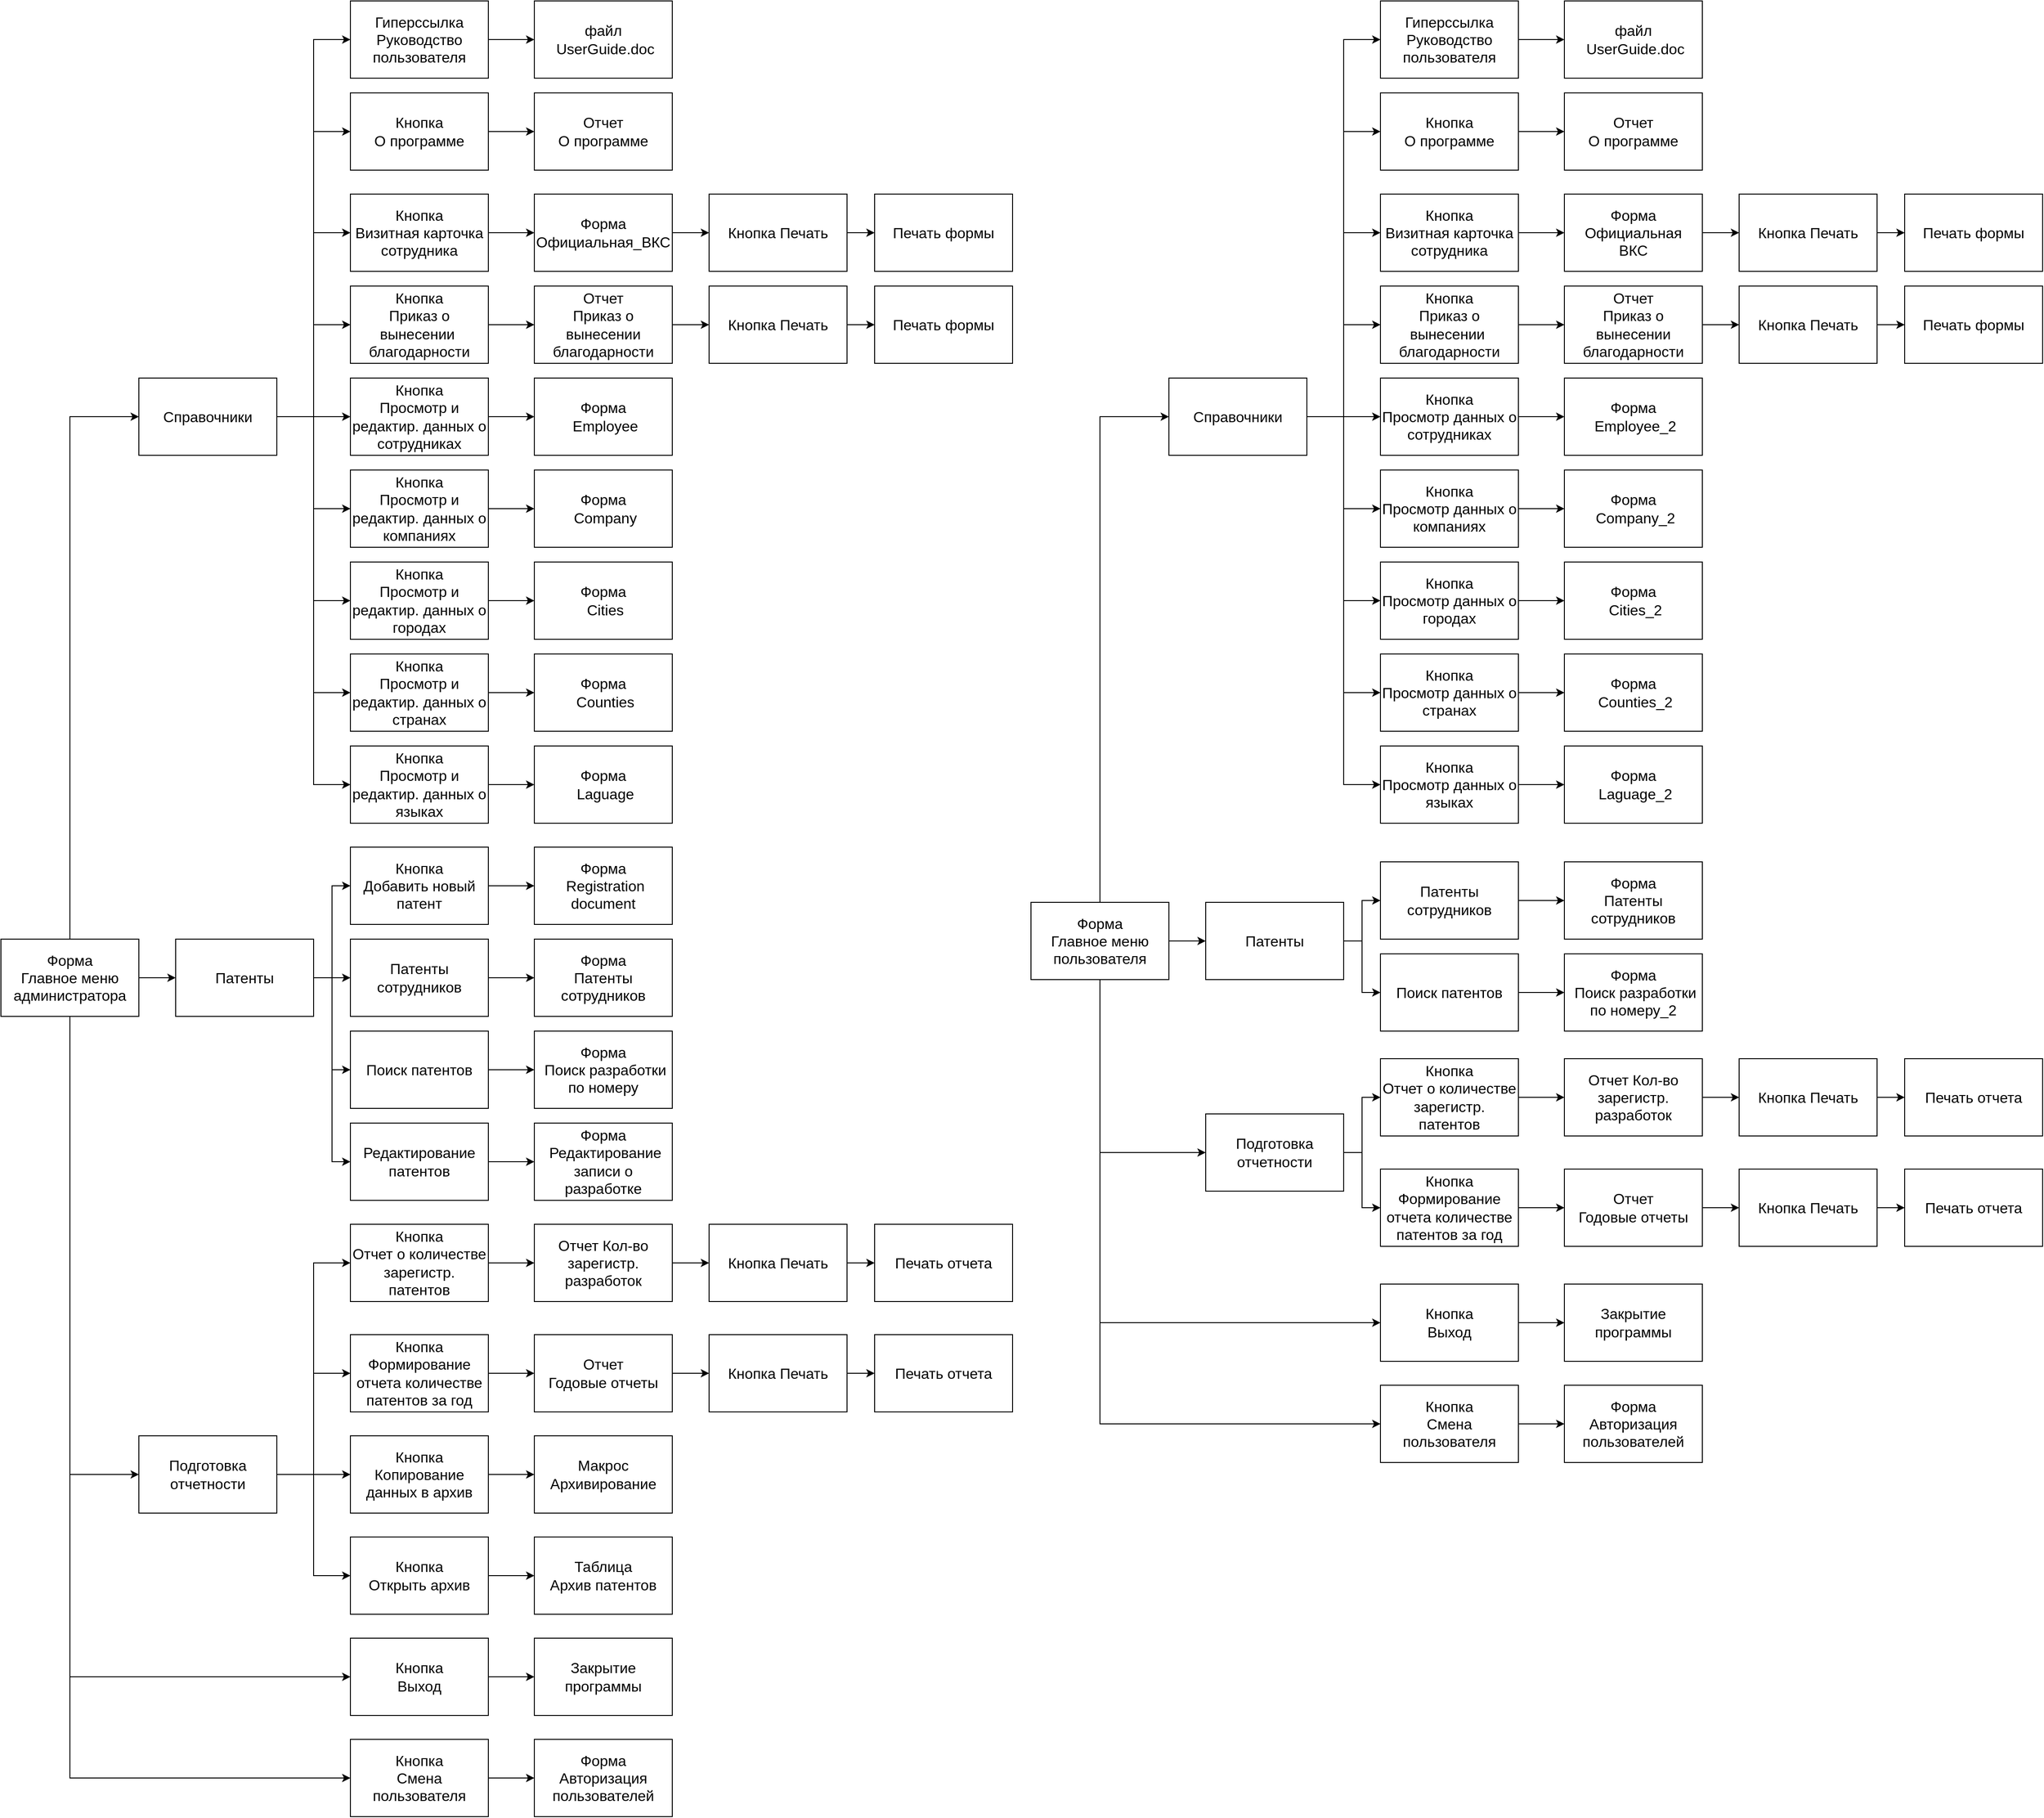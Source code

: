 <mxfile version="14.2.3" type="github">
  <diagram id="-_o99s0oShrrqCKARsHM" name="Page-1">
    <mxGraphModel dx="2583" dy="1440" grid="1" gridSize="10" guides="1" tooltips="1" connect="1" arrows="1" fold="1" page="1" pageScale="1" pageWidth="1169" pageHeight="827" math="0" shadow="0">
      <root>
        <mxCell id="0" />
        <mxCell id="1" parent="0" />
        <mxCell id="aqdA4Xq4WzRV1AeCbZL5-43" style="edgeStyle=orthogonalEdgeStyle;rounded=0;orthogonalLoop=1;jettySize=auto;html=1;entryX=0;entryY=0.5;entryDx=0;entryDy=0;" parent="1" source="aqdA4Xq4WzRV1AeCbZL5-1" target="aqdA4Xq4WzRV1AeCbZL5-6" edge="1">
          <mxGeometry relative="1" as="geometry" />
        </mxCell>
        <mxCell id="aqdA4Xq4WzRV1AeCbZL5-59" style="edgeStyle=orthogonalEdgeStyle;rounded=0;orthogonalLoop=1;jettySize=auto;html=1;entryX=0;entryY=0.5;entryDx=0;entryDy=0;" parent="1" source="aqdA4Xq4WzRV1AeCbZL5-1" target="aqdA4Xq4WzRV1AeCbZL5-5" edge="1">
          <mxGeometry relative="1" as="geometry" />
        </mxCell>
        <mxCell id="aqdA4Xq4WzRV1AeCbZL5-60" style="edgeStyle=orthogonalEdgeStyle;rounded=0;orthogonalLoop=1;jettySize=auto;html=1;entryX=0;entryY=0.5;entryDx=0;entryDy=0;" parent="1" source="aqdA4Xq4WzRV1AeCbZL5-1" target="aqdA4Xq4WzRV1AeCbZL5-7" edge="1">
          <mxGeometry relative="1" as="geometry" />
        </mxCell>
        <mxCell id="kyar_HBJc0maMjDoJkyj-34" style="edgeStyle=orthogonalEdgeStyle;rounded=0;orthogonalLoop=1;jettySize=auto;html=1;entryX=0;entryY=0.5;entryDx=0;entryDy=0;" edge="1" parent="1" source="aqdA4Xq4WzRV1AeCbZL5-1" target="aqdA4Xq4WzRV1AeCbZL5-3">
          <mxGeometry relative="1" as="geometry">
            <Array as="points">
              <mxPoint x="135" y="1832" />
            </Array>
          </mxGeometry>
        </mxCell>
        <mxCell id="kyar_HBJc0maMjDoJkyj-35" style="edgeStyle=orthogonalEdgeStyle;rounded=0;orthogonalLoop=1;jettySize=auto;html=1;entryX=0;entryY=0.5;entryDx=0;entryDy=0;" edge="1" parent="1" source="aqdA4Xq4WzRV1AeCbZL5-1" target="kyar_HBJc0maMjDoJkyj-32">
          <mxGeometry relative="1" as="geometry">
            <Array as="points">
              <mxPoint x="135" y="1942" />
            </Array>
          </mxGeometry>
        </mxCell>
        <mxCell id="aqdA4Xq4WzRV1AeCbZL5-1" value="&lt;font style=&quot;font-size: 16px&quot;&gt;Форма &lt;br&gt;Главное меню администратора&lt;/font&gt;" style="rounded=0;whiteSpace=wrap;html=1;" parent="1" vertex="1">
          <mxGeometry x="60" y="1030" width="150" height="84" as="geometry" />
        </mxCell>
        <mxCell id="aqdA4Xq4WzRV1AeCbZL5-52" style="edgeStyle=orthogonalEdgeStyle;rounded=0;orthogonalLoop=1;jettySize=auto;html=1;entryX=0;entryY=0.5;entryDx=0;entryDy=0;" parent="1" source="aqdA4Xq4WzRV1AeCbZL5-3" target="aqdA4Xq4WzRV1AeCbZL5-4" edge="1">
          <mxGeometry relative="1" as="geometry" />
        </mxCell>
        <mxCell id="aqdA4Xq4WzRV1AeCbZL5-3" value="&lt;font style=&quot;font-size: 16px&quot;&gt;Кнопка &lt;br&gt;Выход&lt;/font&gt;" style="rounded=0;whiteSpace=wrap;html=1;" parent="1" vertex="1">
          <mxGeometry x="440" y="1790" width="150" height="84" as="geometry" />
        </mxCell>
        <mxCell id="aqdA4Xq4WzRV1AeCbZL5-4" value="&lt;font style=&quot;font-size: 16px&quot;&gt;Закрытие программы&lt;/font&gt;" style="rounded=0;whiteSpace=wrap;html=1;" parent="1" vertex="1">
          <mxGeometry x="640" y="1790" width="150" height="84" as="geometry" />
        </mxCell>
        <mxCell id="aqdA4Xq4WzRV1AeCbZL5-32" style="edgeStyle=orthogonalEdgeStyle;rounded=0;orthogonalLoop=1;jettySize=auto;html=1;entryX=0;entryY=0.5;entryDx=0;entryDy=0;" parent="1" source="aqdA4Xq4WzRV1AeCbZL5-5" target="aqdA4Xq4WzRV1AeCbZL5-22" edge="1">
          <mxGeometry relative="1" as="geometry" />
        </mxCell>
        <mxCell id="aqdA4Xq4WzRV1AeCbZL5-33" style="edgeStyle=orthogonalEdgeStyle;rounded=0;orthogonalLoop=1;jettySize=auto;html=1;entryX=0;entryY=0.5;entryDx=0;entryDy=0;" parent="1" source="aqdA4Xq4WzRV1AeCbZL5-5" target="aqdA4Xq4WzRV1AeCbZL5-20" edge="1">
          <mxGeometry relative="1" as="geometry" />
        </mxCell>
        <mxCell id="aqdA4Xq4WzRV1AeCbZL5-34" style="edgeStyle=orthogonalEdgeStyle;rounded=0;orthogonalLoop=1;jettySize=auto;html=1;entryX=0;entryY=0.5;entryDx=0;entryDy=0;" parent="1" source="aqdA4Xq4WzRV1AeCbZL5-5" target="aqdA4Xq4WzRV1AeCbZL5-18" edge="1">
          <mxGeometry relative="1" as="geometry" />
        </mxCell>
        <mxCell id="aqdA4Xq4WzRV1AeCbZL5-35" style="edgeStyle=orthogonalEdgeStyle;rounded=0;orthogonalLoop=1;jettySize=auto;html=1;entryX=0;entryY=0.5;entryDx=0;entryDy=0;" parent="1" source="aqdA4Xq4WzRV1AeCbZL5-5" target="aqdA4Xq4WzRV1AeCbZL5-16" edge="1">
          <mxGeometry relative="1" as="geometry" />
        </mxCell>
        <mxCell id="aqdA4Xq4WzRV1AeCbZL5-36" style="edgeStyle=orthogonalEdgeStyle;rounded=0;orthogonalLoop=1;jettySize=auto;html=1;entryX=0;entryY=0.5;entryDx=0;entryDy=0;" parent="1" source="aqdA4Xq4WzRV1AeCbZL5-5" target="aqdA4Xq4WzRV1AeCbZL5-14" edge="1">
          <mxGeometry relative="1" as="geometry" />
        </mxCell>
        <mxCell id="kyar_HBJc0maMjDoJkyj-5" style="edgeStyle=orthogonalEdgeStyle;rounded=0;orthogonalLoop=1;jettySize=auto;html=1;entryX=0;entryY=0.5;entryDx=0;entryDy=0;" edge="1" parent="1" source="aqdA4Xq4WzRV1AeCbZL5-5" target="kyar_HBJc0maMjDoJkyj-1">
          <mxGeometry relative="1" as="geometry" />
        </mxCell>
        <mxCell id="kyar_HBJc0maMjDoJkyj-6" style="edgeStyle=orthogonalEdgeStyle;rounded=0;orthogonalLoop=1;jettySize=auto;html=1;entryX=0;entryY=0.5;entryDx=0;entryDy=0;" edge="1" parent="1" source="aqdA4Xq4WzRV1AeCbZL5-5" target="kyar_HBJc0maMjDoJkyj-2">
          <mxGeometry relative="1" as="geometry" />
        </mxCell>
        <mxCell id="kyar_HBJc0maMjDoJkyj-7" style="edgeStyle=orthogonalEdgeStyle;rounded=0;orthogonalLoop=1;jettySize=auto;html=1;entryX=0;entryY=0.5;entryDx=0;entryDy=0;" edge="1" parent="1" source="aqdA4Xq4WzRV1AeCbZL5-5" target="kyar_HBJc0maMjDoJkyj-3">
          <mxGeometry relative="1" as="geometry" />
        </mxCell>
        <mxCell id="kyar_HBJc0maMjDoJkyj-8" style="edgeStyle=orthogonalEdgeStyle;rounded=0;orthogonalLoop=1;jettySize=auto;html=1;entryX=0;entryY=0.5;entryDx=0;entryDy=0;" edge="1" parent="1" source="aqdA4Xq4WzRV1AeCbZL5-5" target="kyar_HBJc0maMjDoJkyj-4">
          <mxGeometry relative="1" as="geometry" />
        </mxCell>
        <mxCell id="aqdA4Xq4WzRV1AeCbZL5-5" value="&lt;font style=&quot;font-size: 16px&quot;&gt;Справочники&lt;/font&gt;" style="rounded=0;whiteSpace=wrap;html=1;" parent="1" vertex="1">
          <mxGeometry x="210" y="420" width="150" height="84" as="geometry" />
        </mxCell>
        <mxCell id="aqdA4Xq4WzRV1AeCbZL5-44" style="edgeStyle=orthogonalEdgeStyle;rounded=0;orthogonalLoop=1;jettySize=auto;html=1;entryX=0;entryY=0.5;entryDx=0;entryDy=0;" parent="1" source="aqdA4Xq4WzRV1AeCbZL5-6" target="aqdA4Xq4WzRV1AeCbZL5-25" edge="1">
          <mxGeometry relative="1" as="geometry" />
        </mxCell>
        <mxCell id="kyar_HBJc0maMjDoJkyj-28" style="edgeStyle=orthogonalEdgeStyle;rounded=0;orthogonalLoop=1;jettySize=auto;html=1;entryX=0;entryY=0.5;entryDx=0;entryDy=0;" edge="1" parent="1" source="aqdA4Xq4WzRV1AeCbZL5-6" target="kyar_HBJc0maMjDoJkyj-15">
          <mxGeometry relative="1" as="geometry" />
        </mxCell>
        <mxCell id="kyar_HBJc0maMjDoJkyj-29" style="edgeStyle=orthogonalEdgeStyle;rounded=0;orthogonalLoop=1;jettySize=auto;html=1;entryX=0;entryY=0.5;entryDx=0;entryDy=0;" edge="1" parent="1" source="aqdA4Xq4WzRV1AeCbZL5-6" target="kyar_HBJc0maMjDoJkyj-16">
          <mxGeometry relative="1" as="geometry" />
        </mxCell>
        <mxCell id="kyar_HBJc0maMjDoJkyj-30" style="edgeStyle=orthogonalEdgeStyle;rounded=0;orthogonalLoop=1;jettySize=auto;html=1;entryX=0;entryY=0.5;entryDx=0;entryDy=0;" edge="1" parent="1" source="aqdA4Xq4WzRV1AeCbZL5-6" target="kyar_HBJc0maMjDoJkyj-17">
          <mxGeometry relative="1" as="geometry" />
        </mxCell>
        <mxCell id="aqdA4Xq4WzRV1AeCbZL5-6" value="&lt;font style=&quot;font-size: 16px&quot;&gt;Патенты&lt;/font&gt;" style="rounded=0;whiteSpace=wrap;html=1;" parent="1" vertex="1">
          <mxGeometry x="250" y="1030" width="150" height="84" as="geometry" />
        </mxCell>
        <mxCell id="aqdA4Xq4WzRV1AeCbZL5-55" style="edgeStyle=orthogonalEdgeStyle;rounded=0;orthogonalLoop=1;jettySize=auto;html=1;entryX=0;entryY=0.5;entryDx=0;entryDy=0;" parent="1" source="aqdA4Xq4WzRV1AeCbZL5-7" target="aqdA4Xq4WzRV1AeCbZL5-12" edge="1">
          <mxGeometry relative="1" as="geometry" />
        </mxCell>
        <mxCell id="aqdA4Xq4WzRV1AeCbZL5-56" style="edgeStyle=orthogonalEdgeStyle;rounded=0;orthogonalLoop=1;jettySize=auto;html=1;entryX=0;entryY=0.5;entryDx=0;entryDy=0;" parent="1" source="aqdA4Xq4WzRV1AeCbZL5-7" target="aqdA4Xq4WzRV1AeCbZL5-10" edge="1">
          <mxGeometry relative="1" as="geometry" />
        </mxCell>
        <mxCell id="aqdA4Xq4WzRV1AeCbZL5-57" style="edgeStyle=orthogonalEdgeStyle;rounded=0;orthogonalLoop=1;jettySize=auto;html=1;entryX=0;entryY=0.5;entryDx=0;entryDy=0;" parent="1" source="aqdA4Xq4WzRV1AeCbZL5-7" target="aqdA4Xq4WzRV1AeCbZL5-8" edge="1">
          <mxGeometry relative="1" as="geometry" />
        </mxCell>
        <mxCell id="aqdA4Xq4WzRV1AeCbZL5-58" style="edgeStyle=orthogonalEdgeStyle;rounded=0;orthogonalLoop=1;jettySize=auto;html=1;entryX=0;entryY=0.5;entryDx=0;entryDy=0;" parent="1" source="aqdA4Xq4WzRV1AeCbZL5-7" target="aqdA4Xq4WzRV1AeCbZL5-27" edge="1">
          <mxGeometry relative="1" as="geometry" />
        </mxCell>
        <mxCell id="aqdA4Xq4WzRV1AeCbZL5-7" value="&lt;font style=&quot;font-size: 16px&quot;&gt;Подготовка отчетности&lt;/font&gt;" style="rounded=0;whiteSpace=wrap;html=1;" parent="1" vertex="1">
          <mxGeometry x="210" y="1570" width="150" height="84" as="geometry" />
        </mxCell>
        <mxCell id="aqdA4Xq4WzRV1AeCbZL5-49" style="edgeStyle=orthogonalEdgeStyle;rounded=0;orthogonalLoop=1;jettySize=auto;html=1;entryX=0;entryY=0.5;entryDx=0;entryDy=0;" parent="1" source="aqdA4Xq4WzRV1AeCbZL5-8" target="aqdA4Xq4WzRV1AeCbZL5-9" edge="1">
          <mxGeometry relative="1" as="geometry" />
        </mxCell>
        <mxCell id="aqdA4Xq4WzRV1AeCbZL5-8" value="&lt;font style=&quot;font-size: 16px&quot;&gt;Кнопка Формирование отчета количестве патентов за год&lt;/font&gt;" style="rounded=0;whiteSpace=wrap;html=1;" parent="1" vertex="1">
          <mxGeometry x="440" y="1460" width="150" height="84" as="geometry" />
        </mxCell>
        <mxCell id="kyar_HBJc0maMjDoJkyj-37" style="edgeStyle=orthogonalEdgeStyle;rounded=0;orthogonalLoop=1;jettySize=auto;html=1;entryX=0;entryY=0.5;entryDx=0;entryDy=0;" edge="1" parent="1" source="aqdA4Xq4WzRV1AeCbZL5-9" target="kyar_HBJc0maMjDoJkyj-36">
          <mxGeometry relative="1" as="geometry" />
        </mxCell>
        <mxCell id="aqdA4Xq4WzRV1AeCbZL5-9" value="&lt;font style=&quot;font-size: 16px&quot;&gt;Отчет &lt;br&gt;Годовые отчеты&lt;/font&gt;" style="rounded=0;whiteSpace=wrap;html=1;" parent="1" vertex="1">
          <mxGeometry x="640" y="1460" width="150" height="84" as="geometry" />
        </mxCell>
        <mxCell id="aqdA4Xq4WzRV1AeCbZL5-50" style="edgeStyle=orthogonalEdgeStyle;rounded=0;orthogonalLoop=1;jettySize=auto;html=1;entryX=0;entryY=0.5;entryDx=0;entryDy=0;" parent="1" source="aqdA4Xq4WzRV1AeCbZL5-10" target="aqdA4Xq4WzRV1AeCbZL5-11" edge="1">
          <mxGeometry relative="1" as="geometry" />
        </mxCell>
        <mxCell id="aqdA4Xq4WzRV1AeCbZL5-10" value="&lt;font style=&quot;font-size: 16px&quot;&gt;Кнопка Копирование данных в архив&lt;/font&gt;" style="rounded=0;whiteSpace=wrap;html=1;" parent="1" vertex="1">
          <mxGeometry x="440" y="1570" width="150" height="84" as="geometry" />
        </mxCell>
        <mxCell id="aqdA4Xq4WzRV1AeCbZL5-11" value="&lt;font style=&quot;font-size: 16px&quot;&gt;Макрос Архивирование&lt;/font&gt;" style="rounded=0;whiteSpace=wrap;html=1;" parent="1" vertex="1">
          <mxGeometry x="640" y="1570" width="150" height="84" as="geometry" />
        </mxCell>
        <mxCell id="aqdA4Xq4WzRV1AeCbZL5-51" style="edgeStyle=orthogonalEdgeStyle;rounded=0;orthogonalLoop=1;jettySize=auto;html=1;" parent="1" source="aqdA4Xq4WzRV1AeCbZL5-12" target="aqdA4Xq4WzRV1AeCbZL5-13" edge="1">
          <mxGeometry relative="1" as="geometry" />
        </mxCell>
        <mxCell id="aqdA4Xq4WzRV1AeCbZL5-12" value="&lt;font style=&quot;font-size: 16px&quot;&gt;Кнопка &lt;br&gt;Открыть архив&lt;/font&gt;" style="rounded=0;whiteSpace=wrap;html=1;" parent="1" vertex="1">
          <mxGeometry x="440" y="1680" width="150" height="84" as="geometry" />
        </mxCell>
        <mxCell id="aqdA4Xq4WzRV1AeCbZL5-13" value="&lt;font style=&quot;font-size: 16px&quot;&gt;Таблица &lt;br&gt;Архив патентов&lt;/font&gt;" style="rounded=0;whiteSpace=wrap;html=1;" parent="1" vertex="1">
          <mxGeometry x="640" y="1680" width="150" height="84" as="geometry" />
        </mxCell>
        <mxCell id="aqdA4Xq4WzRV1AeCbZL5-37" style="edgeStyle=orthogonalEdgeStyle;rounded=0;orthogonalLoop=1;jettySize=auto;html=1;entryX=0;entryY=0.5;entryDx=0;entryDy=0;" parent="1" source="aqdA4Xq4WzRV1AeCbZL5-14" target="aqdA4Xq4WzRV1AeCbZL5-15" edge="1">
          <mxGeometry relative="1" as="geometry" />
        </mxCell>
        <mxCell id="aqdA4Xq4WzRV1AeCbZL5-14" value="&lt;font style=&quot;font-size: 16px&quot;&gt;Гиперссылка Руководство пользователя&lt;/font&gt;" style="rounded=0;whiteSpace=wrap;html=1;" parent="1" vertex="1">
          <mxGeometry x="440" y="10" width="150" height="84" as="geometry" />
        </mxCell>
        <mxCell id="aqdA4Xq4WzRV1AeCbZL5-15" value="&lt;font style=&quot;font-size: 16px&quot;&gt;файл&lt;br&gt;&amp;nbsp;UserGuide.doc&lt;/font&gt;" style="rounded=0;whiteSpace=wrap;html=1;" parent="1" vertex="1">
          <mxGeometry x="640" y="10" width="150" height="84" as="geometry" />
        </mxCell>
        <mxCell id="aqdA4Xq4WzRV1AeCbZL5-38" style="edgeStyle=orthogonalEdgeStyle;rounded=0;orthogonalLoop=1;jettySize=auto;html=1;entryX=0;entryY=0.5;entryDx=0;entryDy=0;" parent="1" source="aqdA4Xq4WzRV1AeCbZL5-16" target="aqdA4Xq4WzRV1AeCbZL5-17" edge="1">
          <mxGeometry relative="1" as="geometry" />
        </mxCell>
        <mxCell id="aqdA4Xq4WzRV1AeCbZL5-16" value="&lt;font style=&quot;font-size: 16px&quot;&gt;Кнопка &lt;br&gt;О программе&lt;/font&gt;" style="rounded=0;whiteSpace=wrap;html=1;" parent="1" vertex="1">
          <mxGeometry x="440" y="110" width="150" height="84" as="geometry" />
        </mxCell>
        <mxCell id="aqdA4Xq4WzRV1AeCbZL5-17" value="&lt;font style=&quot;font-size: 16px&quot;&gt;Отчет &lt;br&gt;О программе&lt;br&gt;&lt;/font&gt;" style="rounded=0;whiteSpace=wrap;html=1;" parent="1" vertex="1">
          <mxGeometry x="640" y="110" width="150" height="84" as="geometry" />
        </mxCell>
        <mxCell id="aqdA4Xq4WzRV1AeCbZL5-39" style="edgeStyle=orthogonalEdgeStyle;rounded=0;orthogonalLoop=1;jettySize=auto;html=1;entryX=0;entryY=0.5;entryDx=0;entryDy=0;" parent="1" source="aqdA4Xq4WzRV1AeCbZL5-18" target="aqdA4Xq4WzRV1AeCbZL5-19" edge="1">
          <mxGeometry relative="1" as="geometry" />
        </mxCell>
        <mxCell id="aqdA4Xq4WzRV1AeCbZL5-18" value="&lt;span style=&quot;font-size: 16px&quot;&gt;Кнопка&lt;br&gt;Визитная карточка сотрудника&lt;/span&gt;" style="rounded=0;whiteSpace=wrap;html=1;" parent="1" vertex="1">
          <mxGeometry x="440" y="220" width="150" height="84" as="geometry" />
        </mxCell>
        <mxCell id="kyar_HBJc0maMjDoJkyj-47" style="edgeStyle=orthogonalEdgeStyle;rounded=0;orthogonalLoop=1;jettySize=auto;html=1;entryX=0;entryY=0.5;entryDx=0;entryDy=0;" edge="1" parent="1" source="aqdA4Xq4WzRV1AeCbZL5-19" target="kyar_HBJc0maMjDoJkyj-44">
          <mxGeometry relative="1" as="geometry" />
        </mxCell>
        <mxCell id="aqdA4Xq4WzRV1AeCbZL5-19" value="&lt;span style=&quot;font-size: 16px&quot;&gt;Форма Официальная_ВКС&lt;/span&gt;" style="rounded=0;whiteSpace=wrap;html=1;" parent="1" vertex="1">
          <mxGeometry x="640" y="220" width="150" height="84" as="geometry" />
        </mxCell>
        <mxCell id="aqdA4Xq4WzRV1AeCbZL5-40" style="edgeStyle=orthogonalEdgeStyle;rounded=0;orthogonalLoop=1;jettySize=auto;html=1;" parent="1" source="aqdA4Xq4WzRV1AeCbZL5-20" target="aqdA4Xq4WzRV1AeCbZL5-21" edge="1">
          <mxGeometry relative="1" as="geometry" />
        </mxCell>
        <mxCell id="aqdA4Xq4WzRV1AeCbZL5-20" value="&lt;span style=&quot;font-size: 16px&quot;&gt;Кнопка&lt;br&gt;Приказ о вынесении&amp;nbsp;&lt;br&gt;&lt;/span&gt;&lt;span style=&quot;font-size: 16px&quot;&gt;благодарности&lt;/span&gt;" style="rounded=0;whiteSpace=wrap;html=1;" parent="1" vertex="1">
          <mxGeometry x="440" y="320" width="150" height="84" as="geometry" />
        </mxCell>
        <mxCell id="kyar_HBJc0maMjDoJkyj-48" style="edgeStyle=orthogonalEdgeStyle;rounded=0;orthogonalLoop=1;jettySize=auto;html=1;entryX=0;entryY=0.5;entryDx=0;entryDy=0;" edge="1" parent="1" source="aqdA4Xq4WzRV1AeCbZL5-21" target="kyar_HBJc0maMjDoJkyj-39">
          <mxGeometry relative="1" as="geometry" />
        </mxCell>
        <mxCell id="aqdA4Xq4WzRV1AeCbZL5-21" value="&lt;span style=&quot;font-size: 16px&quot;&gt;Отчет &lt;br&gt;Приказ о вынесении благодарности&lt;/span&gt;" style="rounded=0;whiteSpace=wrap;html=1;" parent="1" vertex="1">
          <mxGeometry x="640" y="320" width="150" height="84" as="geometry" />
        </mxCell>
        <mxCell id="aqdA4Xq4WzRV1AeCbZL5-41" style="edgeStyle=orthogonalEdgeStyle;rounded=0;orthogonalLoop=1;jettySize=auto;html=1;entryX=0;entryY=0.5;entryDx=0;entryDy=0;" parent="1" source="aqdA4Xq4WzRV1AeCbZL5-22" target="aqdA4Xq4WzRV1AeCbZL5-24" edge="1">
          <mxGeometry relative="1" as="geometry" />
        </mxCell>
        <mxCell id="aqdA4Xq4WzRV1AeCbZL5-22" value="&lt;span style=&quot;font-size: 16px&quot;&gt;Кнопка&lt;/span&gt;&lt;br style=&quot;font-size: 16px&quot;&gt;&lt;span style=&quot;font-size: 16px&quot;&gt;Просмотр и редактир. данных о сотрудниках&lt;/span&gt;" style="rounded=0;whiteSpace=wrap;html=1;" parent="1" vertex="1">
          <mxGeometry x="440" y="420" width="150" height="84" as="geometry" />
        </mxCell>
        <mxCell id="aqdA4Xq4WzRV1AeCbZL5-24" value="&lt;span style=&quot;font-size: 16px&quot;&gt;Форма&lt;br&gt;&amp;nbsp;Employee&lt;/span&gt;" style="rounded=0;whiteSpace=wrap;html=1;" parent="1" vertex="1">
          <mxGeometry x="640" y="420" width="150" height="84" as="geometry" />
        </mxCell>
        <mxCell id="aqdA4Xq4WzRV1AeCbZL5-45" style="edgeStyle=orthogonalEdgeStyle;rounded=0;orthogonalLoop=1;jettySize=auto;html=1;entryX=0;entryY=0.5;entryDx=0;entryDy=0;" parent="1" source="aqdA4Xq4WzRV1AeCbZL5-25" target="aqdA4Xq4WzRV1AeCbZL5-26" edge="1">
          <mxGeometry relative="1" as="geometry" />
        </mxCell>
        <mxCell id="aqdA4Xq4WzRV1AeCbZL5-25" value="&lt;span style=&quot;font-size: 16px&quot;&gt;Кнопка &lt;br&gt;Добавить новый патент&lt;/span&gt;" style="rounded=0;whiteSpace=wrap;html=1;" parent="1" vertex="1">
          <mxGeometry x="440" y="930" width="150" height="84" as="geometry" />
        </mxCell>
        <mxCell id="aqdA4Xq4WzRV1AeCbZL5-26" value="&lt;span style=&quot;font-size: 16px&quot;&gt;Форма&lt;br&gt;&amp;nbsp;Registration&lt;br&gt;document&lt;/span&gt;" style="rounded=0;whiteSpace=wrap;html=1;" parent="1" vertex="1">
          <mxGeometry x="640" y="930" width="150" height="84" as="geometry" />
        </mxCell>
        <mxCell id="aqdA4Xq4WzRV1AeCbZL5-46" style="edgeStyle=orthogonalEdgeStyle;rounded=0;orthogonalLoop=1;jettySize=auto;html=1;entryX=0;entryY=0.5;entryDx=0;entryDy=0;" parent="1" source="aqdA4Xq4WzRV1AeCbZL5-27" target="aqdA4Xq4WzRV1AeCbZL5-28" edge="1">
          <mxGeometry relative="1" as="geometry" />
        </mxCell>
        <mxCell id="aqdA4Xq4WzRV1AeCbZL5-27" value="&lt;span style=&quot;font-size: 16px&quot;&gt;Кнопка &lt;br&gt;Отчет о количестве зарегистр. патентов&lt;br&gt;&lt;/span&gt;" style="rounded=0;whiteSpace=wrap;html=1;" parent="1" vertex="1">
          <mxGeometry x="440" y="1340" width="150" height="84" as="geometry" />
        </mxCell>
        <mxCell id="aqdA4Xq4WzRV1AeCbZL5-47" style="edgeStyle=orthogonalEdgeStyle;rounded=0;orthogonalLoop=1;jettySize=auto;html=1;entryX=0;entryY=0.5;entryDx=0;entryDy=0;" parent="1" source="aqdA4Xq4WzRV1AeCbZL5-28" target="aqdA4Xq4WzRV1AeCbZL5-29" edge="1">
          <mxGeometry relative="1" as="geometry" />
        </mxCell>
        <mxCell id="aqdA4Xq4WzRV1AeCbZL5-28" value="&lt;span style=&quot;font-size: 16px&quot;&gt;Отчет Кол-во зарегистр. разработок&lt;/span&gt;" style="rounded=0;whiteSpace=wrap;html=1;" parent="1" vertex="1">
          <mxGeometry x="640" y="1340" width="150" height="84" as="geometry" />
        </mxCell>
        <mxCell id="kyar_HBJc0maMjDoJkyj-41" style="edgeStyle=orthogonalEdgeStyle;rounded=0;orthogonalLoop=1;jettySize=auto;html=1;entryX=0;entryY=0.5;entryDx=0;entryDy=0;" edge="1" parent="1" source="aqdA4Xq4WzRV1AeCbZL5-29" target="kyar_HBJc0maMjDoJkyj-40">
          <mxGeometry relative="1" as="geometry" />
        </mxCell>
        <mxCell id="aqdA4Xq4WzRV1AeCbZL5-29" value="&lt;span style=&quot;font-size: 16px&quot;&gt;Кнопка Печать&lt;/span&gt;" style="rounded=0;whiteSpace=wrap;html=1;" parent="1" vertex="1">
          <mxGeometry x="830" y="1340" width="150" height="84" as="geometry" />
        </mxCell>
        <mxCell id="kyar_HBJc0maMjDoJkyj-18" style="edgeStyle=orthogonalEdgeStyle;rounded=0;orthogonalLoop=1;jettySize=auto;html=1;entryX=0;entryY=0.5;entryDx=0;entryDy=0;" edge="1" parent="1" source="kyar_HBJc0maMjDoJkyj-1" target="kyar_HBJc0maMjDoJkyj-11">
          <mxGeometry relative="1" as="geometry" />
        </mxCell>
        <mxCell id="kyar_HBJc0maMjDoJkyj-1" value="&lt;span style=&quot;font-size: 16px&quot;&gt;Кнопка&lt;/span&gt;&lt;br style=&quot;font-size: 16px&quot;&gt;&lt;span style=&quot;font-size: 16px&quot;&gt;Просмотр и редактир. данных о компаниях&lt;/span&gt;" style="rounded=0;whiteSpace=wrap;html=1;" vertex="1" parent="1">
          <mxGeometry x="440" y="520" width="150" height="84" as="geometry" />
        </mxCell>
        <mxCell id="kyar_HBJc0maMjDoJkyj-19" style="edgeStyle=orthogonalEdgeStyle;rounded=0;orthogonalLoop=1;jettySize=auto;html=1;entryX=0;entryY=0.5;entryDx=0;entryDy=0;" edge="1" parent="1" source="kyar_HBJc0maMjDoJkyj-2" target="kyar_HBJc0maMjDoJkyj-12">
          <mxGeometry relative="1" as="geometry" />
        </mxCell>
        <mxCell id="kyar_HBJc0maMjDoJkyj-2" value="&lt;span style=&quot;font-size: 16px&quot;&gt;Кнопка&lt;/span&gt;&lt;br style=&quot;font-size: 16px&quot;&gt;&lt;span style=&quot;font-size: 16px&quot;&gt;Просмотр и редактир. данных о городах&lt;/span&gt;" style="rounded=0;whiteSpace=wrap;html=1;" vertex="1" parent="1">
          <mxGeometry x="440" y="620" width="150" height="84" as="geometry" />
        </mxCell>
        <mxCell id="kyar_HBJc0maMjDoJkyj-20" style="edgeStyle=orthogonalEdgeStyle;rounded=0;orthogonalLoop=1;jettySize=auto;html=1;entryX=0;entryY=0.5;entryDx=0;entryDy=0;" edge="1" parent="1" source="kyar_HBJc0maMjDoJkyj-3" target="kyar_HBJc0maMjDoJkyj-13">
          <mxGeometry relative="1" as="geometry" />
        </mxCell>
        <mxCell id="kyar_HBJc0maMjDoJkyj-3" value="&lt;span style=&quot;font-size: 16px&quot;&gt;Кнопка&lt;/span&gt;&lt;br style=&quot;font-size: 16px&quot;&gt;&lt;span style=&quot;font-size: 16px&quot;&gt;Просмотр и редактир. данных о странах&lt;/span&gt;" style="rounded=0;whiteSpace=wrap;html=1;" vertex="1" parent="1">
          <mxGeometry x="440" y="720" width="150" height="84" as="geometry" />
        </mxCell>
        <mxCell id="kyar_HBJc0maMjDoJkyj-21" style="edgeStyle=orthogonalEdgeStyle;rounded=0;orthogonalLoop=1;jettySize=auto;html=1;entryX=0;entryY=0.5;entryDx=0;entryDy=0;" edge="1" parent="1" source="kyar_HBJc0maMjDoJkyj-4" target="kyar_HBJc0maMjDoJkyj-14">
          <mxGeometry relative="1" as="geometry" />
        </mxCell>
        <mxCell id="kyar_HBJc0maMjDoJkyj-4" value="&lt;span style=&quot;font-size: 16px&quot;&gt;Кнопка&lt;/span&gt;&lt;br style=&quot;font-size: 16px&quot;&gt;&lt;span style=&quot;font-size: 16px&quot;&gt;Просмотр и редактир. данных о языках&lt;/span&gt;" style="rounded=0;whiteSpace=wrap;html=1;" vertex="1" parent="1">
          <mxGeometry x="440" y="820" width="150" height="84" as="geometry" />
        </mxCell>
        <mxCell id="kyar_HBJc0maMjDoJkyj-11" value="&lt;span style=&quot;font-size: 16px&quot;&gt;Форма&lt;br&gt;&amp;nbsp;Company&lt;/span&gt;" style="rounded=0;whiteSpace=wrap;html=1;" vertex="1" parent="1">
          <mxGeometry x="640" y="520" width="150" height="84" as="geometry" />
        </mxCell>
        <mxCell id="kyar_HBJc0maMjDoJkyj-12" value="&lt;span style=&quot;font-size: 16px&quot;&gt;Форма&lt;br&gt;&amp;nbsp;Cities&lt;/span&gt;" style="rounded=0;whiteSpace=wrap;html=1;" vertex="1" parent="1">
          <mxGeometry x="640" y="620" width="150" height="84" as="geometry" />
        </mxCell>
        <mxCell id="kyar_HBJc0maMjDoJkyj-13" value="&lt;span style=&quot;font-size: 16px&quot;&gt;Форма&lt;br&gt;&amp;nbsp;Counties&lt;/span&gt;" style="rounded=0;whiteSpace=wrap;html=1;" vertex="1" parent="1">
          <mxGeometry x="640" y="720" width="150" height="84" as="geometry" />
        </mxCell>
        <mxCell id="kyar_HBJc0maMjDoJkyj-14" value="&lt;span style=&quot;font-size: 16px&quot;&gt;Форма&lt;br&gt;&amp;nbsp;Laguage&lt;/span&gt;" style="rounded=0;whiteSpace=wrap;html=1;" vertex="1" parent="1">
          <mxGeometry x="640" y="820" width="150" height="84" as="geometry" />
        </mxCell>
        <mxCell id="kyar_HBJc0maMjDoJkyj-25" style="edgeStyle=orthogonalEdgeStyle;rounded=0;orthogonalLoop=1;jettySize=auto;html=1;entryX=0;entryY=0.5;entryDx=0;entryDy=0;" edge="1" parent="1" source="kyar_HBJc0maMjDoJkyj-15" target="kyar_HBJc0maMjDoJkyj-22">
          <mxGeometry relative="1" as="geometry" />
        </mxCell>
        <mxCell id="kyar_HBJc0maMjDoJkyj-15" value="&lt;span style=&quot;font-size: 16px&quot;&gt;Патенты сотрудников&lt;/span&gt;" style="rounded=0;whiteSpace=wrap;html=1;" vertex="1" parent="1">
          <mxGeometry x="440" y="1030" width="150" height="84" as="geometry" />
        </mxCell>
        <mxCell id="kyar_HBJc0maMjDoJkyj-26" style="edgeStyle=orthogonalEdgeStyle;rounded=0;orthogonalLoop=1;jettySize=auto;html=1;entryX=0;entryY=0.5;entryDx=0;entryDy=0;" edge="1" parent="1" source="kyar_HBJc0maMjDoJkyj-16" target="kyar_HBJc0maMjDoJkyj-23">
          <mxGeometry relative="1" as="geometry" />
        </mxCell>
        <mxCell id="kyar_HBJc0maMjDoJkyj-16" value="&lt;span style=&quot;font-size: 16px&quot;&gt;Поиск патентов&lt;/span&gt;" style="rounded=0;whiteSpace=wrap;html=1;" vertex="1" parent="1">
          <mxGeometry x="440" y="1130" width="150" height="84" as="geometry" />
        </mxCell>
        <mxCell id="kyar_HBJc0maMjDoJkyj-27" style="edgeStyle=orthogonalEdgeStyle;rounded=0;orthogonalLoop=1;jettySize=auto;html=1;entryX=0;entryY=0.5;entryDx=0;entryDy=0;" edge="1" parent="1" source="kyar_HBJc0maMjDoJkyj-17" target="kyar_HBJc0maMjDoJkyj-24">
          <mxGeometry relative="1" as="geometry" />
        </mxCell>
        <mxCell id="kyar_HBJc0maMjDoJkyj-17" value="&lt;span style=&quot;font-size: 16px&quot;&gt;Редактирование патентов&lt;/span&gt;" style="rounded=0;whiteSpace=wrap;html=1;" vertex="1" parent="1">
          <mxGeometry x="440" y="1230" width="150" height="84" as="geometry" />
        </mxCell>
        <mxCell id="kyar_HBJc0maMjDoJkyj-22" value="&lt;span style=&quot;font-size: 16px&quot;&gt;Форма&lt;br&gt;Патенты сотрудников&lt;/span&gt;" style="rounded=0;whiteSpace=wrap;html=1;" vertex="1" parent="1">
          <mxGeometry x="640" y="1030" width="150" height="84" as="geometry" />
        </mxCell>
        <mxCell id="kyar_HBJc0maMjDoJkyj-23" value="&lt;span style=&quot;font-size: 16px&quot;&gt;Форма&lt;br&gt;&amp;nbsp;Поиск разработки по номеру&lt;/span&gt;" style="rounded=0;whiteSpace=wrap;html=1;" vertex="1" parent="1">
          <mxGeometry x="640" y="1130" width="150" height="84" as="geometry" />
        </mxCell>
        <mxCell id="kyar_HBJc0maMjDoJkyj-24" value="&lt;span style=&quot;font-size: 16px&quot;&gt;Форма&lt;br&gt;&amp;nbsp;Редактирование записи о разработке&lt;/span&gt;" style="rounded=0;whiteSpace=wrap;html=1;" vertex="1" parent="1">
          <mxGeometry x="640" y="1230" width="150" height="84" as="geometry" />
        </mxCell>
        <mxCell id="kyar_HBJc0maMjDoJkyj-31" style="edgeStyle=orthogonalEdgeStyle;rounded=0;orthogonalLoop=1;jettySize=auto;html=1;entryX=0;entryY=0.5;entryDx=0;entryDy=0;" edge="1" parent="1" source="kyar_HBJc0maMjDoJkyj-32" target="kyar_HBJc0maMjDoJkyj-33">
          <mxGeometry relative="1" as="geometry" />
        </mxCell>
        <mxCell id="kyar_HBJc0maMjDoJkyj-32" value="&lt;font style=&quot;font-size: 16px&quot;&gt;Кнопка &lt;br&gt;Смена пользователя&lt;br&gt;&lt;/font&gt;" style="rounded=0;whiteSpace=wrap;html=1;" vertex="1" parent="1">
          <mxGeometry x="440" y="1900" width="150" height="84" as="geometry" />
        </mxCell>
        <mxCell id="kyar_HBJc0maMjDoJkyj-33" value="&lt;font style=&quot;font-size: 16px&quot;&gt;Форма Авторизация пользователей&lt;/font&gt;" style="rounded=0;whiteSpace=wrap;html=1;" vertex="1" parent="1">
          <mxGeometry x="640" y="1900" width="150" height="84" as="geometry" />
        </mxCell>
        <mxCell id="kyar_HBJc0maMjDoJkyj-43" style="edgeStyle=orthogonalEdgeStyle;rounded=0;orthogonalLoop=1;jettySize=auto;html=1;entryX=0;entryY=0.5;entryDx=0;entryDy=0;" edge="1" parent="1" source="kyar_HBJc0maMjDoJkyj-36" target="kyar_HBJc0maMjDoJkyj-42">
          <mxGeometry relative="1" as="geometry" />
        </mxCell>
        <mxCell id="kyar_HBJc0maMjDoJkyj-36" value="&lt;span style=&quot;font-size: 16px&quot;&gt;Кнопка Печать&lt;/span&gt;" style="rounded=0;whiteSpace=wrap;html=1;" vertex="1" parent="1">
          <mxGeometry x="830" y="1460" width="150" height="84" as="geometry" />
        </mxCell>
        <mxCell id="kyar_HBJc0maMjDoJkyj-50" style="edgeStyle=orthogonalEdgeStyle;rounded=0;orthogonalLoop=1;jettySize=auto;html=1;entryX=0;entryY=0.5;entryDx=0;entryDy=0;" edge="1" parent="1" source="kyar_HBJc0maMjDoJkyj-39" target="kyar_HBJc0maMjDoJkyj-46">
          <mxGeometry relative="1" as="geometry" />
        </mxCell>
        <mxCell id="kyar_HBJc0maMjDoJkyj-39" value="&lt;span style=&quot;font-size: 16px&quot;&gt;Кнопка Печать&lt;/span&gt;" style="rounded=0;whiteSpace=wrap;html=1;" vertex="1" parent="1">
          <mxGeometry x="830" y="320" width="150" height="84" as="geometry" />
        </mxCell>
        <mxCell id="kyar_HBJc0maMjDoJkyj-40" value="&lt;span style=&quot;font-size: 16px&quot;&gt;Печать отчета&lt;/span&gt;" style="rounded=0;whiteSpace=wrap;html=1;" vertex="1" parent="1">
          <mxGeometry x="1010" y="1340" width="150" height="84" as="geometry" />
        </mxCell>
        <mxCell id="kyar_HBJc0maMjDoJkyj-42" value="&lt;span style=&quot;font-size: 16px&quot;&gt;Печать отчета&lt;/span&gt;" style="rounded=0;whiteSpace=wrap;html=1;" vertex="1" parent="1">
          <mxGeometry x="1010" y="1460" width="150" height="84" as="geometry" />
        </mxCell>
        <mxCell id="kyar_HBJc0maMjDoJkyj-49" style="edgeStyle=orthogonalEdgeStyle;rounded=0;orthogonalLoop=1;jettySize=auto;html=1;entryX=0;entryY=0.5;entryDx=0;entryDy=0;" edge="1" parent="1" source="kyar_HBJc0maMjDoJkyj-44" target="kyar_HBJc0maMjDoJkyj-45">
          <mxGeometry relative="1" as="geometry" />
        </mxCell>
        <mxCell id="kyar_HBJc0maMjDoJkyj-44" value="&lt;span style=&quot;font-size: 16px&quot;&gt;Кнопка Печать&lt;/span&gt;" style="rounded=0;whiteSpace=wrap;html=1;" vertex="1" parent="1">
          <mxGeometry x="830" y="220" width="150" height="84" as="geometry" />
        </mxCell>
        <mxCell id="kyar_HBJc0maMjDoJkyj-45" value="&lt;span style=&quot;font-size: 16px&quot;&gt;Печать формы&lt;/span&gt;" style="rounded=0;whiteSpace=wrap;html=1;" vertex="1" parent="1">
          <mxGeometry x="1010" y="220" width="150" height="84" as="geometry" />
        </mxCell>
        <mxCell id="kyar_HBJc0maMjDoJkyj-46" value="&lt;span style=&quot;font-size: 16px&quot;&gt;Печать формы&lt;/span&gt;" style="rounded=0;whiteSpace=wrap;html=1;" vertex="1" parent="1">
          <mxGeometry x="1010" y="320" width="150" height="84" as="geometry" />
        </mxCell>
        <mxCell id="kyar_HBJc0maMjDoJkyj-51" style="edgeStyle=orthogonalEdgeStyle;rounded=0;orthogonalLoop=1;jettySize=auto;html=1;entryX=0;entryY=0.5;entryDx=0;entryDy=0;" edge="1" parent="1" source="kyar_HBJc0maMjDoJkyj-56" target="kyar_HBJc0maMjDoJkyj-74">
          <mxGeometry relative="1" as="geometry" />
        </mxCell>
        <mxCell id="kyar_HBJc0maMjDoJkyj-52" style="edgeStyle=orthogonalEdgeStyle;rounded=0;orthogonalLoop=1;jettySize=auto;html=1;entryX=0;entryY=0.5;entryDx=0;entryDy=0;" edge="1" parent="1" source="kyar_HBJc0maMjDoJkyj-56" target="kyar_HBJc0maMjDoJkyj-69">
          <mxGeometry relative="1" as="geometry" />
        </mxCell>
        <mxCell id="kyar_HBJc0maMjDoJkyj-53" style="edgeStyle=orthogonalEdgeStyle;rounded=0;orthogonalLoop=1;jettySize=auto;html=1;entryX=0;entryY=0.5;entryDx=0;entryDy=0;" edge="1" parent="1" source="kyar_HBJc0maMjDoJkyj-56" target="kyar_HBJc0maMjDoJkyj-79">
          <mxGeometry relative="1" as="geometry">
            <Array as="points">
              <mxPoint x="1255" y="1262" />
            </Array>
          </mxGeometry>
        </mxCell>
        <mxCell id="kyar_HBJc0maMjDoJkyj-54" style="edgeStyle=orthogonalEdgeStyle;rounded=0;orthogonalLoop=1;jettySize=auto;html=1;entryX=0;entryY=0.5;entryDx=0;entryDy=0;" edge="1" parent="1" source="kyar_HBJc0maMjDoJkyj-56" target="kyar_HBJc0maMjDoJkyj-58">
          <mxGeometry relative="1" as="geometry">
            <Array as="points">
              <mxPoint x="1255" y="1447" />
            </Array>
          </mxGeometry>
        </mxCell>
        <mxCell id="kyar_HBJc0maMjDoJkyj-55" style="edgeStyle=orthogonalEdgeStyle;rounded=0;orthogonalLoop=1;jettySize=auto;html=1;entryX=0;entryY=0.5;entryDx=0;entryDy=0;" edge="1" parent="1" source="kyar_HBJc0maMjDoJkyj-56" target="kyar_HBJc0maMjDoJkyj-138">
          <mxGeometry relative="1" as="geometry">
            <Array as="points">
              <mxPoint x="1255" y="1557" />
            </Array>
          </mxGeometry>
        </mxCell>
        <mxCell id="kyar_HBJc0maMjDoJkyj-56" value="&lt;font style=&quot;font-size: 16px&quot;&gt;Форма &lt;br&gt;Главное меню пользователя&lt;/font&gt;" style="rounded=0;whiteSpace=wrap;html=1;" vertex="1" parent="1">
          <mxGeometry x="1180" y="990" width="150" height="84" as="geometry" />
        </mxCell>
        <mxCell id="kyar_HBJc0maMjDoJkyj-57" style="edgeStyle=orthogonalEdgeStyle;rounded=0;orthogonalLoop=1;jettySize=auto;html=1;entryX=0;entryY=0.5;entryDx=0;entryDy=0;" edge="1" parent="1" source="kyar_HBJc0maMjDoJkyj-58" target="kyar_HBJc0maMjDoJkyj-59">
          <mxGeometry relative="1" as="geometry" />
        </mxCell>
        <mxCell id="kyar_HBJc0maMjDoJkyj-58" value="&lt;font style=&quot;font-size: 16px&quot;&gt;Кнопка &lt;br&gt;Выход&lt;/font&gt;" style="rounded=0;whiteSpace=wrap;html=1;" vertex="1" parent="1">
          <mxGeometry x="1560" y="1405" width="150" height="84" as="geometry" />
        </mxCell>
        <mxCell id="kyar_HBJc0maMjDoJkyj-59" value="&lt;font style=&quot;font-size: 16px&quot;&gt;Закрытие программы&lt;/font&gt;" style="rounded=0;whiteSpace=wrap;html=1;" vertex="1" parent="1">
          <mxGeometry x="1760" y="1405" width="150" height="84" as="geometry" />
        </mxCell>
        <mxCell id="kyar_HBJc0maMjDoJkyj-60" style="edgeStyle=orthogonalEdgeStyle;rounded=0;orthogonalLoop=1;jettySize=auto;html=1;entryX=0;entryY=0.5;entryDx=0;entryDy=0;" edge="1" parent="1" source="kyar_HBJc0maMjDoJkyj-69" target="kyar_HBJc0maMjDoJkyj-105">
          <mxGeometry relative="1" as="geometry" />
        </mxCell>
        <mxCell id="kyar_HBJc0maMjDoJkyj-61" style="edgeStyle=orthogonalEdgeStyle;rounded=0;orthogonalLoop=1;jettySize=auto;html=1;entryX=0;entryY=0.5;entryDx=0;entryDy=0;" edge="1" parent="1" source="kyar_HBJc0maMjDoJkyj-69" target="kyar_HBJc0maMjDoJkyj-101">
          <mxGeometry relative="1" as="geometry" />
        </mxCell>
        <mxCell id="kyar_HBJc0maMjDoJkyj-62" style="edgeStyle=orthogonalEdgeStyle;rounded=0;orthogonalLoop=1;jettySize=auto;html=1;entryX=0;entryY=0.5;entryDx=0;entryDy=0;" edge="1" parent="1" source="kyar_HBJc0maMjDoJkyj-69" target="kyar_HBJc0maMjDoJkyj-97">
          <mxGeometry relative="1" as="geometry" />
        </mxCell>
        <mxCell id="kyar_HBJc0maMjDoJkyj-63" style="edgeStyle=orthogonalEdgeStyle;rounded=0;orthogonalLoop=1;jettySize=auto;html=1;entryX=0;entryY=0.5;entryDx=0;entryDy=0;" edge="1" parent="1" source="kyar_HBJc0maMjDoJkyj-69" target="kyar_HBJc0maMjDoJkyj-94">
          <mxGeometry relative="1" as="geometry" />
        </mxCell>
        <mxCell id="kyar_HBJc0maMjDoJkyj-64" style="edgeStyle=orthogonalEdgeStyle;rounded=0;orthogonalLoop=1;jettySize=auto;html=1;entryX=0;entryY=0.5;entryDx=0;entryDy=0;" edge="1" parent="1" source="kyar_HBJc0maMjDoJkyj-69" target="kyar_HBJc0maMjDoJkyj-91">
          <mxGeometry relative="1" as="geometry" />
        </mxCell>
        <mxCell id="kyar_HBJc0maMjDoJkyj-65" style="edgeStyle=orthogonalEdgeStyle;rounded=0;orthogonalLoop=1;jettySize=auto;html=1;entryX=0;entryY=0.5;entryDx=0;entryDy=0;" edge="1" parent="1" source="kyar_HBJc0maMjDoJkyj-69" target="kyar_HBJc0maMjDoJkyj-117">
          <mxGeometry relative="1" as="geometry" />
        </mxCell>
        <mxCell id="kyar_HBJc0maMjDoJkyj-66" style="edgeStyle=orthogonalEdgeStyle;rounded=0;orthogonalLoop=1;jettySize=auto;html=1;entryX=0;entryY=0.5;entryDx=0;entryDy=0;" edge="1" parent="1" source="kyar_HBJc0maMjDoJkyj-69" target="kyar_HBJc0maMjDoJkyj-119">
          <mxGeometry relative="1" as="geometry" />
        </mxCell>
        <mxCell id="kyar_HBJc0maMjDoJkyj-67" style="edgeStyle=orthogonalEdgeStyle;rounded=0;orthogonalLoop=1;jettySize=auto;html=1;entryX=0;entryY=0.5;entryDx=0;entryDy=0;" edge="1" parent="1" source="kyar_HBJc0maMjDoJkyj-69" target="kyar_HBJc0maMjDoJkyj-121">
          <mxGeometry relative="1" as="geometry" />
        </mxCell>
        <mxCell id="kyar_HBJc0maMjDoJkyj-68" style="edgeStyle=orthogonalEdgeStyle;rounded=0;orthogonalLoop=1;jettySize=auto;html=1;entryX=0;entryY=0.5;entryDx=0;entryDy=0;" edge="1" parent="1" source="kyar_HBJc0maMjDoJkyj-69" target="kyar_HBJc0maMjDoJkyj-123">
          <mxGeometry relative="1" as="geometry" />
        </mxCell>
        <mxCell id="kyar_HBJc0maMjDoJkyj-69" value="&lt;font style=&quot;font-size: 16px&quot;&gt;Справочники&lt;/font&gt;" style="rounded=0;whiteSpace=wrap;html=1;" vertex="1" parent="1">
          <mxGeometry x="1330" y="420" width="150" height="84" as="geometry" />
        </mxCell>
        <mxCell id="kyar_HBJc0maMjDoJkyj-71" style="edgeStyle=orthogonalEdgeStyle;rounded=0;orthogonalLoop=1;jettySize=auto;html=1;entryX=0;entryY=0.5;entryDx=0;entryDy=0;" edge="1" parent="1" source="kyar_HBJc0maMjDoJkyj-74" target="kyar_HBJc0maMjDoJkyj-129">
          <mxGeometry relative="1" as="geometry" />
        </mxCell>
        <mxCell id="kyar_HBJc0maMjDoJkyj-72" style="edgeStyle=orthogonalEdgeStyle;rounded=0;orthogonalLoop=1;jettySize=auto;html=1;entryX=0;entryY=0.5;entryDx=0;entryDy=0;" edge="1" parent="1" source="kyar_HBJc0maMjDoJkyj-74" target="kyar_HBJc0maMjDoJkyj-131">
          <mxGeometry relative="1" as="geometry" />
        </mxCell>
        <mxCell id="kyar_HBJc0maMjDoJkyj-74" value="&lt;font style=&quot;font-size: 16px&quot;&gt;Патенты&lt;/font&gt;" style="rounded=0;whiteSpace=wrap;html=1;" vertex="1" parent="1">
          <mxGeometry x="1370" y="990" width="150" height="84" as="geometry" />
        </mxCell>
        <mxCell id="kyar_HBJc0maMjDoJkyj-77" style="edgeStyle=orthogonalEdgeStyle;rounded=0;orthogonalLoop=1;jettySize=auto;html=1;entryX=0;entryY=0.5;entryDx=0;entryDy=0;" edge="1" parent="1" source="kyar_HBJc0maMjDoJkyj-79" target="kyar_HBJc0maMjDoJkyj-81">
          <mxGeometry relative="1" as="geometry" />
        </mxCell>
        <mxCell id="kyar_HBJc0maMjDoJkyj-78" style="edgeStyle=orthogonalEdgeStyle;rounded=0;orthogonalLoop=1;jettySize=auto;html=1;entryX=0;entryY=0.5;entryDx=0;entryDy=0;" edge="1" parent="1" source="kyar_HBJc0maMjDoJkyj-79" target="kyar_HBJc0maMjDoJkyj-111">
          <mxGeometry relative="1" as="geometry" />
        </mxCell>
        <mxCell id="kyar_HBJc0maMjDoJkyj-79" value="&lt;font style=&quot;font-size: 16px&quot;&gt;Подготовка отчетности&lt;/font&gt;" style="rounded=0;whiteSpace=wrap;html=1;" vertex="1" parent="1">
          <mxGeometry x="1370" y="1220" width="150" height="84" as="geometry" />
        </mxCell>
        <mxCell id="kyar_HBJc0maMjDoJkyj-80" style="edgeStyle=orthogonalEdgeStyle;rounded=0;orthogonalLoop=1;jettySize=auto;html=1;entryX=0;entryY=0.5;entryDx=0;entryDy=0;" edge="1" parent="1" source="kyar_HBJc0maMjDoJkyj-81" target="kyar_HBJc0maMjDoJkyj-83">
          <mxGeometry relative="1" as="geometry" />
        </mxCell>
        <mxCell id="kyar_HBJc0maMjDoJkyj-81" value="&lt;font style=&quot;font-size: 16px&quot;&gt;Кнопка Формирование отчета количестве патентов за год&lt;/font&gt;" style="rounded=0;whiteSpace=wrap;html=1;" vertex="1" parent="1">
          <mxGeometry x="1560" y="1280" width="150" height="84" as="geometry" />
        </mxCell>
        <mxCell id="kyar_HBJc0maMjDoJkyj-82" style="edgeStyle=orthogonalEdgeStyle;rounded=0;orthogonalLoop=1;jettySize=auto;html=1;entryX=0;entryY=0.5;entryDx=0;entryDy=0;" edge="1" parent="1" source="kyar_HBJc0maMjDoJkyj-83" target="kyar_HBJc0maMjDoJkyj-141">
          <mxGeometry relative="1" as="geometry" />
        </mxCell>
        <mxCell id="kyar_HBJc0maMjDoJkyj-83" value="&lt;font style=&quot;font-size: 16px&quot;&gt;Отчет &lt;br&gt;Годовые отчеты&lt;/font&gt;" style="rounded=0;whiteSpace=wrap;html=1;" vertex="1" parent="1">
          <mxGeometry x="1760" y="1280" width="150" height="84" as="geometry" />
        </mxCell>
        <mxCell id="kyar_HBJc0maMjDoJkyj-90" style="edgeStyle=orthogonalEdgeStyle;rounded=0;orthogonalLoop=1;jettySize=auto;html=1;entryX=0;entryY=0.5;entryDx=0;entryDy=0;" edge="1" parent="1" source="kyar_HBJc0maMjDoJkyj-91" target="kyar_HBJc0maMjDoJkyj-92">
          <mxGeometry relative="1" as="geometry" />
        </mxCell>
        <mxCell id="kyar_HBJc0maMjDoJkyj-91" value="&lt;font style=&quot;font-size: 16px&quot;&gt;Гиперссылка Руководство пользователя&lt;/font&gt;" style="rounded=0;whiteSpace=wrap;html=1;" vertex="1" parent="1">
          <mxGeometry x="1560" y="10" width="150" height="84" as="geometry" />
        </mxCell>
        <mxCell id="kyar_HBJc0maMjDoJkyj-92" value="&lt;font style=&quot;font-size: 16px&quot;&gt;файл&lt;br&gt;&amp;nbsp;UserGuide.doc&lt;/font&gt;" style="rounded=0;whiteSpace=wrap;html=1;" vertex="1" parent="1">
          <mxGeometry x="1760" y="10" width="150" height="84" as="geometry" />
        </mxCell>
        <mxCell id="kyar_HBJc0maMjDoJkyj-93" style="edgeStyle=orthogonalEdgeStyle;rounded=0;orthogonalLoop=1;jettySize=auto;html=1;entryX=0;entryY=0.5;entryDx=0;entryDy=0;" edge="1" parent="1" source="kyar_HBJc0maMjDoJkyj-94" target="kyar_HBJc0maMjDoJkyj-95">
          <mxGeometry relative="1" as="geometry" />
        </mxCell>
        <mxCell id="kyar_HBJc0maMjDoJkyj-94" value="&lt;font style=&quot;font-size: 16px&quot;&gt;Кнопка &lt;br&gt;О программе&lt;/font&gt;" style="rounded=0;whiteSpace=wrap;html=1;" vertex="1" parent="1">
          <mxGeometry x="1560" y="110" width="150" height="84" as="geometry" />
        </mxCell>
        <mxCell id="kyar_HBJc0maMjDoJkyj-95" value="&lt;font style=&quot;font-size: 16px&quot;&gt;Отчет &lt;br&gt;О программе&lt;br&gt;&lt;/font&gt;" style="rounded=0;whiteSpace=wrap;html=1;" vertex="1" parent="1">
          <mxGeometry x="1760" y="110" width="150" height="84" as="geometry" />
        </mxCell>
        <mxCell id="kyar_HBJc0maMjDoJkyj-96" style="edgeStyle=orthogonalEdgeStyle;rounded=0;orthogonalLoop=1;jettySize=auto;html=1;entryX=0;entryY=0.5;entryDx=0;entryDy=0;" edge="1" parent="1" source="kyar_HBJc0maMjDoJkyj-97" target="kyar_HBJc0maMjDoJkyj-99">
          <mxGeometry relative="1" as="geometry" />
        </mxCell>
        <mxCell id="kyar_HBJc0maMjDoJkyj-97" value="&lt;span style=&quot;font-size: 16px&quot;&gt;Кнопка&lt;br&gt;Визитная карточка сотрудника&lt;/span&gt;" style="rounded=0;whiteSpace=wrap;html=1;" vertex="1" parent="1">
          <mxGeometry x="1560" y="220" width="150" height="84" as="geometry" />
        </mxCell>
        <mxCell id="kyar_HBJc0maMjDoJkyj-98" style="edgeStyle=orthogonalEdgeStyle;rounded=0;orthogonalLoop=1;jettySize=auto;html=1;entryX=0;entryY=0.5;entryDx=0;entryDy=0;" edge="1" parent="1" source="kyar_HBJc0maMjDoJkyj-99" target="kyar_HBJc0maMjDoJkyj-147">
          <mxGeometry relative="1" as="geometry" />
        </mxCell>
        <mxCell id="kyar_HBJc0maMjDoJkyj-99" value="&lt;span style=&quot;font-size: 16px&quot;&gt;Форма Официальная&lt;br&gt;ВКС&lt;/span&gt;" style="rounded=0;whiteSpace=wrap;html=1;" vertex="1" parent="1">
          <mxGeometry x="1760" y="220" width="150" height="84" as="geometry" />
        </mxCell>
        <mxCell id="kyar_HBJc0maMjDoJkyj-100" style="edgeStyle=orthogonalEdgeStyle;rounded=0;orthogonalLoop=1;jettySize=auto;html=1;" edge="1" parent="1" source="kyar_HBJc0maMjDoJkyj-101" target="kyar_HBJc0maMjDoJkyj-103">
          <mxGeometry relative="1" as="geometry" />
        </mxCell>
        <mxCell id="kyar_HBJc0maMjDoJkyj-101" value="&lt;span style=&quot;font-size: 16px&quot;&gt;Кнопка&lt;br&gt;Приказ о вынесении&amp;nbsp;&lt;br&gt;&lt;/span&gt;&lt;span style=&quot;font-size: 16px&quot;&gt;благодарности&lt;/span&gt;" style="rounded=0;whiteSpace=wrap;html=1;" vertex="1" parent="1">
          <mxGeometry x="1560" y="320" width="150" height="84" as="geometry" />
        </mxCell>
        <mxCell id="kyar_HBJc0maMjDoJkyj-102" style="edgeStyle=orthogonalEdgeStyle;rounded=0;orthogonalLoop=1;jettySize=auto;html=1;entryX=0;entryY=0.5;entryDx=0;entryDy=0;" edge="1" parent="1" source="kyar_HBJc0maMjDoJkyj-103" target="kyar_HBJc0maMjDoJkyj-143">
          <mxGeometry relative="1" as="geometry" />
        </mxCell>
        <mxCell id="kyar_HBJc0maMjDoJkyj-103" value="&lt;span style=&quot;font-size: 16px&quot;&gt;Отчет &lt;br&gt;Приказ о вынесении благодарности&lt;/span&gt;" style="rounded=0;whiteSpace=wrap;html=1;" vertex="1" parent="1">
          <mxGeometry x="1760" y="320" width="150" height="84" as="geometry" />
        </mxCell>
        <mxCell id="kyar_HBJc0maMjDoJkyj-104" style="edgeStyle=orthogonalEdgeStyle;rounded=0;orthogonalLoop=1;jettySize=auto;html=1;entryX=0;entryY=0.5;entryDx=0;entryDy=0;" edge="1" parent="1" source="kyar_HBJc0maMjDoJkyj-105" target="kyar_HBJc0maMjDoJkyj-106">
          <mxGeometry relative="1" as="geometry" />
        </mxCell>
        <mxCell id="kyar_HBJc0maMjDoJkyj-105" value="&lt;span style=&quot;font-size: 16px&quot;&gt;Кнопка&lt;/span&gt;&lt;br style=&quot;font-size: 16px&quot;&gt;&lt;span style=&quot;font-size: 16px&quot;&gt;Просмотр данных о сотрудниках&lt;/span&gt;" style="rounded=0;whiteSpace=wrap;html=1;" vertex="1" parent="1">
          <mxGeometry x="1560" y="420" width="150" height="84" as="geometry" />
        </mxCell>
        <mxCell id="kyar_HBJc0maMjDoJkyj-106" value="&lt;span style=&quot;font-size: 16px&quot;&gt;Форма&lt;br&gt;&amp;nbsp;Employee_2&lt;/span&gt;" style="rounded=0;whiteSpace=wrap;html=1;" vertex="1" parent="1">
          <mxGeometry x="1760" y="420" width="150" height="84" as="geometry" />
        </mxCell>
        <mxCell id="kyar_HBJc0maMjDoJkyj-110" style="edgeStyle=orthogonalEdgeStyle;rounded=0;orthogonalLoop=1;jettySize=auto;html=1;entryX=0;entryY=0.5;entryDx=0;entryDy=0;" edge="1" parent="1" source="kyar_HBJc0maMjDoJkyj-111" target="kyar_HBJc0maMjDoJkyj-113">
          <mxGeometry relative="1" as="geometry" />
        </mxCell>
        <mxCell id="kyar_HBJc0maMjDoJkyj-111" value="&lt;span style=&quot;font-size: 16px&quot;&gt;Кнопка &lt;br&gt;Отчет о количестве зарегистр. патентов&lt;br&gt;&lt;/span&gt;" style="rounded=0;whiteSpace=wrap;html=1;" vertex="1" parent="1">
          <mxGeometry x="1560" y="1160" width="150" height="84" as="geometry" />
        </mxCell>
        <mxCell id="kyar_HBJc0maMjDoJkyj-112" style="edgeStyle=orthogonalEdgeStyle;rounded=0;orthogonalLoop=1;jettySize=auto;html=1;entryX=0;entryY=0.5;entryDx=0;entryDy=0;" edge="1" parent="1" source="kyar_HBJc0maMjDoJkyj-113" target="kyar_HBJc0maMjDoJkyj-115">
          <mxGeometry relative="1" as="geometry" />
        </mxCell>
        <mxCell id="kyar_HBJc0maMjDoJkyj-113" value="&lt;span style=&quot;font-size: 16px&quot;&gt;Отчет Кол-во зарегистр. разработок&lt;/span&gt;" style="rounded=0;whiteSpace=wrap;html=1;" vertex="1" parent="1">
          <mxGeometry x="1760" y="1160" width="150" height="84" as="geometry" />
        </mxCell>
        <mxCell id="kyar_HBJc0maMjDoJkyj-114" style="edgeStyle=orthogonalEdgeStyle;rounded=0;orthogonalLoop=1;jettySize=auto;html=1;entryX=0;entryY=0.5;entryDx=0;entryDy=0;" edge="1" parent="1" source="kyar_HBJc0maMjDoJkyj-115" target="kyar_HBJc0maMjDoJkyj-144">
          <mxGeometry relative="1" as="geometry" />
        </mxCell>
        <mxCell id="kyar_HBJc0maMjDoJkyj-115" value="&lt;span style=&quot;font-size: 16px&quot;&gt;Кнопка Печать&lt;/span&gt;" style="rounded=0;whiteSpace=wrap;html=1;" vertex="1" parent="1">
          <mxGeometry x="1950" y="1160" width="150" height="84" as="geometry" />
        </mxCell>
        <mxCell id="kyar_HBJc0maMjDoJkyj-116" style="edgeStyle=orthogonalEdgeStyle;rounded=0;orthogonalLoop=1;jettySize=auto;html=1;entryX=0;entryY=0.5;entryDx=0;entryDy=0;" edge="1" parent="1" source="kyar_HBJc0maMjDoJkyj-117" target="kyar_HBJc0maMjDoJkyj-124">
          <mxGeometry relative="1" as="geometry" />
        </mxCell>
        <mxCell id="kyar_HBJc0maMjDoJkyj-117" value="&lt;span style=&quot;font-size: 16px&quot;&gt;Кнопка&lt;/span&gt;&lt;br style=&quot;font-size: 16px&quot;&gt;&lt;span style=&quot;font-size: 16px&quot;&gt;Просмотр данных о компаниях&lt;/span&gt;" style="rounded=0;whiteSpace=wrap;html=1;" vertex="1" parent="1">
          <mxGeometry x="1560" y="520" width="150" height="84" as="geometry" />
        </mxCell>
        <mxCell id="kyar_HBJc0maMjDoJkyj-118" style="edgeStyle=orthogonalEdgeStyle;rounded=0;orthogonalLoop=1;jettySize=auto;html=1;entryX=0;entryY=0.5;entryDx=0;entryDy=0;" edge="1" parent="1" source="kyar_HBJc0maMjDoJkyj-119" target="kyar_HBJc0maMjDoJkyj-125">
          <mxGeometry relative="1" as="geometry" />
        </mxCell>
        <mxCell id="kyar_HBJc0maMjDoJkyj-119" value="&lt;span style=&quot;font-size: 16px&quot;&gt;Кнопка&lt;/span&gt;&lt;br style=&quot;font-size: 16px&quot;&gt;&lt;span style=&quot;font-size: 16px&quot;&gt;Просмотр данных о городах&lt;/span&gt;" style="rounded=0;whiteSpace=wrap;html=1;" vertex="1" parent="1">
          <mxGeometry x="1560" y="620" width="150" height="84" as="geometry" />
        </mxCell>
        <mxCell id="kyar_HBJc0maMjDoJkyj-120" style="edgeStyle=orthogonalEdgeStyle;rounded=0;orthogonalLoop=1;jettySize=auto;html=1;entryX=0;entryY=0.5;entryDx=0;entryDy=0;" edge="1" parent="1" source="kyar_HBJc0maMjDoJkyj-121" target="kyar_HBJc0maMjDoJkyj-126">
          <mxGeometry relative="1" as="geometry" />
        </mxCell>
        <mxCell id="kyar_HBJc0maMjDoJkyj-121" value="&lt;span style=&quot;font-size: 16px&quot;&gt;Кнопка&lt;/span&gt;&lt;br style=&quot;font-size: 16px&quot;&gt;&lt;span style=&quot;font-size: 16px&quot;&gt;Просмотр данных о странах&lt;/span&gt;" style="rounded=0;whiteSpace=wrap;html=1;" vertex="1" parent="1">
          <mxGeometry x="1560" y="720" width="150" height="84" as="geometry" />
        </mxCell>
        <mxCell id="kyar_HBJc0maMjDoJkyj-122" style="edgeStyle=orthogonalEdgeStyle;rounded=0;orthogonalLoop=1;jettySize=auto;html=1;entryX=0;entryY=0.5;entryDx=0;entryDy=0;" edge="1" parent="1" source="kyar_HBJc0maMjDoJkyj-123" target="kyar_HBJc0maMjDoJkyj-127">
          <mxGeometry relative="1" as="geometry" />
        </mxCell>
        <mxCell id="kyar_HBJc0maMjDoJkyj-123" value="&lt;span style=&quot;font-size: 16px&quot;&gt;Кнопка&lt;/span&gt;&lt;br style=&quot;font-size: 16px&quot;&gt;&lt;span style=&quot;font-size: 16px&quot;&gt;Просмотр данных о языках&lt;/span&gt;" style="rounded=0;whiteSpace=wrap;html=1;" vertex="1" parent="1">
          <mxGeometry x="1560" y="820" width="150" height="84" as="geometry" />
        </mxCell>
        <mxCell id="kyar_HBJc0maMjDoJkyj-124" value="&lt;span style=&quot;font-size: 16px&quot;&gt;Форма&lt;br&gt;&amp;nbsp;Company_2&lt;/span&gt;" style="rounded=0;whiteSpace=wrap;html=1;" vertex="1" parent="1">
          <mxGeometry x="1760" y="520" width="150" height="84" as="geometry" />
        </mxCell>
        <mxCell id="kyar_HBJc0maMjDoJkyj-125" value="&lt;span style=&quot;font-size: 16px&quot;&gt;Форма&lt;br&gt;&amp;nbsp;Cities_2&lt;/span&gt;" style="rounded=0;whiteSpace=wrap;html=1;" vertex="1" parent="1">
          <mxGeometry x="1760" y="620" width="150" height="84" as="geometry" />
        </mxCell>
        <mxCell id="kyar_HBJc0maMjDoJkyj-126" value="&lt;span style=&quot;font-size: 16px&quot;&gt;Форма&lt;br&gt;&amp;nbsp;Counties_2&lt;/span&gt;" style="rounded=0;whiteSpace=wrap;html=1;" vertex="1" parent="1">
          <mxGeometry x="1760" y="720" width="150" height="84" as="geometry" />
        </mxCell>
        <mxCell id="kyar_HBJc0maMjDoJkyj-127" value="&lt;span style=&quot;font-size: 16px&quot;&gt;Форма&lt;br&gt;&amp;nbsp;Laguage_2&lt;/span&gt;" style="rounded=0;whiteSpace=wrap;html=1;" vertex="1" parent="1">
          <mxGeometry x="1760" y="820" width="150" height="84" as="geometry" />
        </mxCell>
        <mxCell id="kyar_HBJc0maMjDoJkyj-128" style="edgeStyle=orthogonalEdgeStyle;rounded=0;orthogonalLoop=1;jettySize=auto;html=1;entryX=0;entryY=0.5;entryDx=0;entryDy=0;" edge="1" parent="1" source="kyar_HBJc0maMjDoJkyj-129" target="kyar_HBJc0maMjDoJkyj-134">
          <mxGeometry relative="1" as="geometry" />
        </mxCell>
        <mxCell id="kyar_HBJc0maMjDoJkyj-129" value="&lt;span style=&quot;font-size: 16px&quot;&gt;Патенты сотрудников&lt;/span&gt;" style="rounded=0;whiteSpace=wrap;html=1;" vertex="1" parent="1">
          <mxGeometry x="1560" y="946" width="150" height="84" as="geometry" />
        </mxCell>
        <mxCell id="kyar_HBJc0maMjDoJkyj-130" style="edgeStyle=orthogonalEdgeStyle;rounded=0;orthogonalLoop=1;jettySize=auto;html=1;entryX=0;entryY=0.5;entryDx=0;entryDy=0;" edge="1" parent="1" source="kyar_HBJc0maMjDoJkyj-131" target="kyar_HBJc0maMjDoJkyj-135">
          <mxGeometry relative="1" as="geometry" />
        </mxCell>
        <mxCell id="kyar_HBJc0maMjDoJkyj-131" value="&lt;span style=&quot;font-size: 16px&quot;&gt;Поиск патентов&lt;/span&gt;" style="rounded=0;whiteSpace=wrap;html=1;" vertex="1" parent="1">
          <mxGeometry x="1560" y="1046" width="150" height="84" as="geometry" />
        </mxCell>
        <mxCell id="kyar_HBJc0maMjDoJkyj-134" value="&lt;span style=&quot;font-size: 16px&quot;&gt;Форма&lt;br&gt;Патенты сотрудников&lt;/span&gt;" style="rounded=0;whiteSpace=wrap;html=1;" vertex="1" parent="1">
          <mxGeometry x="1760" y="946" width="150" height="84" as="geometry" />
        </mxCell>
        <mxCell id="kyar_HBJc0maMjDoJkyj-135" value="&lt;span style=&quot;font-size: 16px&quot;&gt;Форма&lt;br&gt;&amp;nbsp;Поиск разработки по номеру_2&lt;/span&gt;" style="rounded=0;whiteSpace=wrap;html=1;" vertex="1" parent="1">
          <mxGeometry x="1760" y="1046" width="150" height="84" as="geometry" />
        </mxCell>
        <mxCell id="kyar_HBJc0maMjDoJkyj-137" style="edgeStyle=orthogonalEdgeStyle;rounded=0;orthogonalLoop=1;jettySize=auto;html=1;entryX=0;entryY=0.5;entryDx=0;entryDy=0;" edge="1" parent="1" source="kyar_HBJc0maMjDoJkyj-138" target="kyar_HBJc0maMjDoJkyj-139">
          <mxGeometry relative="1" as="geometry" />
        </mxCell>
        <mxCell id="kyar_HBJc0maMjDoJkyj-138" value="&lt;font style=&quot;font-size: 16px&quot;&gt;Кнопка &lt;br&gt;Смена пользователя&lt;br&gt;&lt;/font&gt;" style="rounded=0;whiteSpace=wrap;html=1;" vertex="1" parent="1">
          <mxGeometry x="1560" y="1515" width="150" height="84" as="geometry" />
        </mxCell>
        <mxCell id="kyar_HBJc0maMjDoJkyj-139" value="&lt;font style=&quot;font-size: 16px&quot;&gt;Форма Авторизация пользователей&lt;/font&gt;" style="rounded=0;whiteSpace=wrap;html=1;" vertex="1" parent="1">
          <mxGeometry x="1760" y="1515" width="150" height="84" as="geometry" />
        </mxCell>
        <mxCell id="kyar_HBJc0maMjDoJkyj-140" style="edgeStyle=orthogonalEdgeStyle;rounded=0;orthogonalLoop=1;jettySize=auto;html=1;entryX=0;entryY=0.5;entryDx=0;entryDy=0;" edge="1" parent="1" source="kyar_HBJc0maMjDoJkyj-141" target="kyar_HBJc0maMjDoJkyj-145">
          <mxGeometry relative="1" as="geometry" />
        </mxCell>
        <mxCell id="kyar_HBJc0maMjDoJkyj-141" value="&lt;span style=&quot;font-size: 16px&quot;&gt;Кнопка Печать&lt;/span&gt;" style="rounded=0;whiteSpace=wrap;html=1;" vertex="1" parent="1">
          <mxGeometry x="1950" y="1280" width="150" height="84" as="geometry" />
        </mxCell>
        <mxCell id="kyar_HBJc0maMjDoJkyj-142" style="edgeStyle=orthogonalEdgeStyle;rounded=0;orthogonalLoop=1;jettySize=auto;html=1;entryX=0;entryY=0.5;entryDx=0;entryDy=0;" edge="1" parent="1" source="kyar_HBJc0maMjDoJkyj-143" target="kyar_HBJc0maMjDoJkyj-149">
          <mxGeometry relative="1" as="geometry" />
        </mxCell>
        <mxCell id="kyar_HBJc0maMjDoJkyj-143" value="&lt;span style=&quot;font-size: 16px&quot;&gt;Кнопка Печать&lt;/span&gt;" style="rounded=0;whiteSpace=wrap;html=1;" vertex="1" parent="1">
          <mxGeometry x="1950" y="320" width="150" height="84" as="geometry" />
        </mxCell>
        <mxCell id="kyar_HBJc0maMjDoJkyj-144" value="&lt;span style=&quot;font-size: 16px&quot;&gt;Печать отчета&lt;/span&gt;" style="rounded=0;whiteSpace=wrap;html=1;" vertex="1" parent="1">
          <mxGeometry x="2130" y="1160" width="150" height="84" as="geometry" />
        </mxCell>
        <mxCell id="kyar_HBJc0maMjDoJkyj-145" value="&lt;span style=&quot;font-size: 16px&quot;&gt;Печать отчета&lt;/span&gt;" style="rounded=0;whiteSpace=wrap;html=1;" vertex="1" parent="1">
          <mxGeometry x="2130" y="1280" width="150" height="84" as="geometry" />
        </mxCell>
        <mxCell id="kyar_HBJc0maMjDoJkyj-146" style="edgeStyle=orthogonalEdgeStyle;rounded=0;orthogonalLoop=1;jettySize=auto;html=1;entryX=0;entryY=0.5;entryDx=0;entryDy=0;" edge="1" parent="1" source="kyar_HBJc0maMjDoJkyj-147" target="kyar_HBJc0maMjDoJkyj-148">
          <mxGeometry relative="1" as="geometry" />
        </mxCell>
        <mxCell id="kyar_HBJc0maMjDoJkyj-147" value="&lt;span style=&quot;font-size: 16px&quot;&gt;Кнопка Печать&lt;/span&gt;" style="rounded=0;whiteSpace=wrap;html=1;" vertex="1" parent="1">
          <mxGeometry x="1950" y="220" width="150" height="84" as="geometry" />
        </mxCell>
        <mxCell id="kyar_HBJc0maMjDoJkyj-148" value="&lt;span style=&quot;font-size: 16px&quot;&gt;Печать формы&lt;/span&gt;" style="rounded=0;whiteSpace=wrap;html=1;" vertex="1" parent="1">
          <mxGeometry x="2130" y="220" width="150" height="84" as="geometry" />
        </mxCell>
        <mxCell id="kyar_HBJc0maMjDoJkyj-149" value="&lt;span style=&quot;font-size: 16px&quot;&gt;Печать формы&lt;/span&gt;" style="rounded=0;whiteSpace=wrap;html=1;" vertex="1" parent="1">
          <mxGeometry x="2130" y="320" width="150" height="84" as="geometry" />
        </mxCell>
      </root>
    </mxGraphModel>
  </diagram>
</mxfile>

